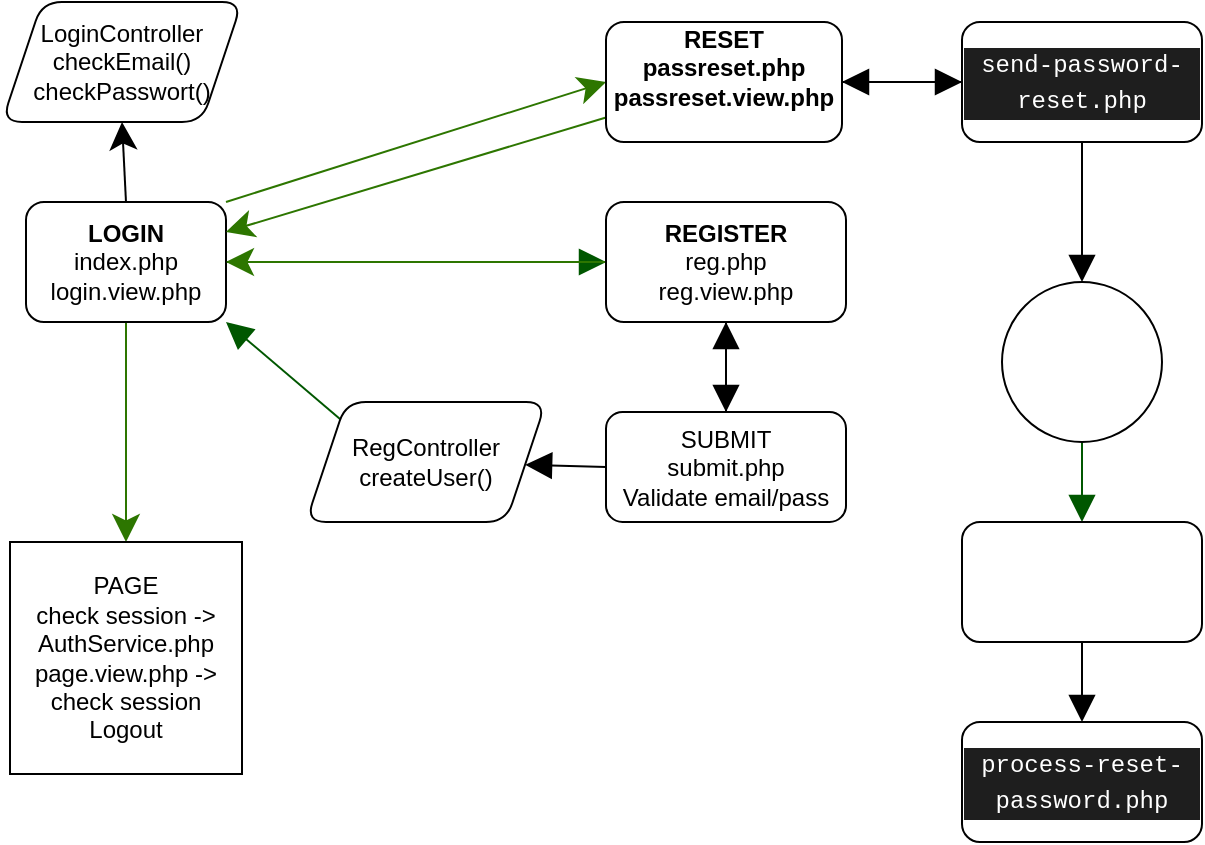<mxfile>
    <diagram id="QtqujafBPEv0LUBSpJoB" name="Seite-1">
        <mxGraphModel dx="355" dy="536" grid="1" gridSize="10" guides="1" tooltips="1" connect="1" arrows="1" fold="1" page="1" pageScale="1" pageWidth="827" pageHeight="1169" math="0" shadow="0">
            <root>
                <mxCell id="0"/>
                <mxCell id="1" parent="0"/>
                <mxCell id="11" style="edgeStyle=none;html=1;entryX=0.5;entryY=0;entryDx=0;entryDy=0;fillColor=#60a917;strokeColor=#2D7600;jumpSize=14;startSize=11;endSize=11;" edge="1" parent="1" source="2" target="7">
                    <mxGeometry relative="1" as="geometry"/>
                </mxCell>
                <mxCell id="14" style="edgeStyle=none;jumpSize=14;html=1;exitX=1;exitY=0;exitDx=0;exitDy=0;entryX=0;entryY=0.5;entryDx=0;entryDy=0;startSize=11;endSize=11;fillColor=#60a917;strokeColor=#2D7600;" edge="1" parent="1" source="2" target="12">
                    <mxGeometry relative="1" as="geometry"/>
                </mxCell>
                <mxCell id="19" style="edgeStyle=none;jumpSize=14;html=1;entryX=1;entryY=0.5;entryDx=0;entryDy=0;startSize=11;endSize=11;fillColor=#60a917;strokeColor=#2D7600;" edge="1" parent="1" source="2" target="13">
                    <mxGeometry relative="1" as="geometry"/>
                </mxCell>
                <mxCell id="20" style="edgeStyle=none;jumpSize=14;html=1;exitX=0.5;exitY=0;exitDx=0;exitDy=0;entryX=0.5;entryY=1;entryDx=0;entryDy=0;startSize=11;endSize=11;" edge="1" parent="1" source="2" target="3">
                    <mxGeometry relative="1" as="geometry"/>
                </mxCell>
                <mxCell id="34" style="edgeStyle=none;jumpSize=14;html=1;entryX=0;entryY=0.5;entryDx=0;entryDy=0;endArrow=block;endFill=1;startSize=11;endSize=11;fillColor=#008a00;strokeColor=#005700;" edge="1" parent="1" source="2" target="13">
                    <mxGeometry relative="1" as="geometry"/>
                </mxCell>
                <mxCell id="2" value="&lt;b&gt;LOGIN&lt;br&gt;&lt;/b&gt;index.php&lt;br&gt;login.view.php" style="rounded=1;whiteSpace=wrap;html=1;" vertex="1" parent="1">
                    <mxGeometry x="172" y="200" width="100" height="60" as="geometry"/>
                </mxCell>
                <mxCell id="3" value="LoginController&lt;br&gt;checkEmail()&lt;br&gt;checkPasswort()" style="shape=parallelogram;perimeter=parallelogramPerimeter;whiteSpace=wrap;html=1;fixedSize=1;rounded=1;" vertex="1" parent="1">
                    <mxGeometry x="160" y="100" width="120" height="60" as="geometry"/>
                </mxCell>
                <mxCell id="7" value="PAGE&lt;br&gt;check session -&amp;gt; AuthService.php&lt;br&gt;page.view.php -&amp;gt; check session&lt;br&gt;Logout" style="whiteSpace=wrap;html=1;aspect=fixed;" vertex="1" parent="1">
                    <mxGeometry x="164" y="370" width="116" height="116" as="geometry"/>
                </mxCell>
                <mxCell id="16" style="edgeStyle=none;jumpSize=14;html=1;startSize=11;endSize=11;fillColor=#60a917;strokeColor=#2D7600;" edge="1" parent="1" source="12" target="2">
                    <mxGeometry relative="1" as="geometry"/>
                </mxCell>
                <mxCell id="46" value="" style="edgeStyle=none;jumpSize=14;html=1;fontColor=#FFFFFF;endArrow=block;endFill=1;startSize=11;endSize=11;" edge="1" parent="1" source="12" target="39">
                    <mxGeometry relative="1" as="geometry"/>
                </mxCell>
                <mxCell id="12" value="&lt;b&gt;RESET&lt;br&gt;passreset.php&lt;br&gt;passreset.view.php&lt;br&gt;&lt;br&gt;&lt;/b&gt;" style="rounded=1;whiteSpace=wrap;html=1;" vertex="1" parent="1">
                    <mxGeometry x="462" y="110" width="118" height="60" as="geometry"/>
                </mxCell>
                <mxCell id="18" value="" style="edgeStyle=none;jumpSize=14;html=1;startSize=11;endSize=11;fillColor=#60a917;strokeColor=#2D7600;" edge="1" parent="1" source="13" target="2">
                    <mxGeometry relative="1" as="geometry"/>
                </mxCell>
                <mxCell id="35" style="edgeStyle=none;jumpSize=14;html=1;exitX=0.5;exitY=1;exitDx=0;exitDy=0;entryX=0.5;entryY=0;entryDx=0;entryDy=0;endArrow=block;endFill=1;startSize=11;endSize=11;" edge="1" parent="1" source="13" target="26">
                    <mxGeometry relative="1" as="geometry">
                        <mxPoint x="482" y="315" as="targetPoint"/>
                    </mxGeometry>
                </mxCell>
                <mxCell id="13" value="&lt;b&gt;REGISTER&lt;/b&gt;&lt;br&gt;reg.php&lt;br&gt;reg.view.php" style="rounded=1;whiteSpace=wrap;html=1;" vertex="1" parent="1">
                    <mxGeometry x="462" y="200" width="120" height="60" as="geometry"/>
                </mxCell>
                <mxCell id="37" style="edgeStyle=none;jumpSize=14;html=1;exitX=0;exitY=0.5;exitDx=0;exitDy=0;endArrow=block;endFill=1;startSize=11;endSize=11;" edge="1" parent="1" source="26" target="28">
                    <mxGeometry relative="1" as="geometry"/>
                </mxCell>
                <mxCell id="38" value="" style="edgeStyle=none;jumpSize=14;html=1;endArrow=block;endFill=1;startSize=11;endSize=11;" edge="1" parent="1" source="26" target="13">
                    <mxGeometry relative="1" as="geometry"/>
                </mxCell>
                <mxCell id="26" value="SUBMIT&lt;br&gt;submit.php&lt;br&gt;Validate email/pass" style="whiteSpace=wrap;html=1;rounded=1;" vertex="1" parent="1">
                    <mxGeometry x="462" y="305" width="120" height="55" as="geometry"/>
                </mxCell>
                <mxCell id="36" style="edgeStyle=none;jumpSize=14;html=1;exitX=0;exitY=0;exitDx=0;exitDy=0;entryX=1;entryY=1;entryDx=0;entryDy=0;endArrow=block;endFill=1;startSize=11;endSize=11;fillColor=#008a00;strokeColor=#005700;" edge="1" parent="1" source="28" target="2">
                    <mxGeometry relative="1" as="geometry"/>
                </mxCell>
                <mxCell id="28" value="RegController&lt;br&gt;createUser()" style="shape=parallelogram;perimeter=parallelogramPerimeter;whiteSpace=wrap;html=1;fixedSize=1;rounded=1;" vertex="1" parent="1">
                    <mxGeometry x="312" y="300" width="120" height="60" as="geometry"/>
                </mxCell>
                <mxCell id="44" value="" style="edgeStyle=none;jumpSize=14;html=1;fontColor=#FFFFFF;endArrow=block;endFill=1;startSize=11;endSize=11;" edge="1" parent="1" source="39" target="41">
                    <mxGeometry relative="1" as="geometry"/>
                </mxCell>
                <mxCell id="45" value="" style="edgeStyle=none;jumpSize=14;html=1;fontColor=#FFFFFF;endArrow=block;endFill=1;startSize=11;endSize=11;" edge="1" parent="1" source="39" target="12">
                    <mxGeometry relative="1" as="geometry"/>
                </mxCell>
                <mxCell id="39" value="&lt;div style=&quot;background-color: rgb(30, 30, 30); font-family: Menlo, Monaco, &amp;quot;Courier New&amp;quot;, monospace; line-height: 18px;&quot;&gt;&lt;div style=&quot;line-height: 18px;&quot;&gt;&lt;font color=&quot;#ffffff&quot;&gt;send-password-reset.php&lt;/font&gt;&lt;/div&gt;&lt;/div&gt;" style="rounded=1;whiteSpace=wrap;html=1;" vertex="1" parent="1">
                    <mxGeometry x="640" y="110" width="120" height="60" as="geometry"/>
                </mxCell>
                <mxCell id="48" value="" style="edgeStyle=none;jumpSize=14;html=1;fontColor=#FFFFFF;endArrow=block;endFill=1;startSize=11;endSize=11;fillColor=#008a00;strokeColor=#005700;" edge="1" parent="1" source="41" target="47">
                    <mxGeometry relative="1" as="geometry"/>
                </mxCell>
                <mxCell id="41" value="EMAIL" style="ellipse;whiteSpace=wrap;html=1;aspect=fixed;fontColor=#FFFFFF;" vertex="1" parent="1">
                    <mxGeometry x="660" y="240" width="80" height="80" as="geometry"/>
                </mxCell>
                <mxCell id="50" value="" style="edgeStyle=none;jumpSize=14;html=1;fontColor=#FFFFFF;endArrow=block;endFill=1;startSize=11;endSize=11;" edge="1" parent="1" source="47" target="49">
                    <mxGeometry relative="1" as="geometry"/>
                </mxCell>
                <mxCell id="47" value="&lt;b&gt;RESET PW&lt;/b&gt;&lt;br&gt;reset-password.php&lt;br&gt;newpass.view" style="rounded=1;whiteSpace=wrap;html=1;fontColor=#FFFFFF;" vertex="1" parent="1">
                    <mxGeometry x="640" y="360" width="120" height="60" as="geometry"/>
                </mxCell>
                <mxCell id="49" value="&lt;div style=&quot;background-color: rgb(30, 30, 30); font-family: Menlo, Monaco, &amp;quot;Courier New&amp;quot;, monospace; line-height: 150%;&quot;&gt;process-reset-password.php&lt;/div&gt;" style="rounded=1;whiteSpace=wrap;html=1;fontColor=#FFFFFF;" vertex="1" parent="1">
                    <mxGeometry x="640" y="460" width="120" height="60" as="geometry"/>
                </mxCell>
            </root>
        </mxGraphModel>
    </diagram>
</mxfile>